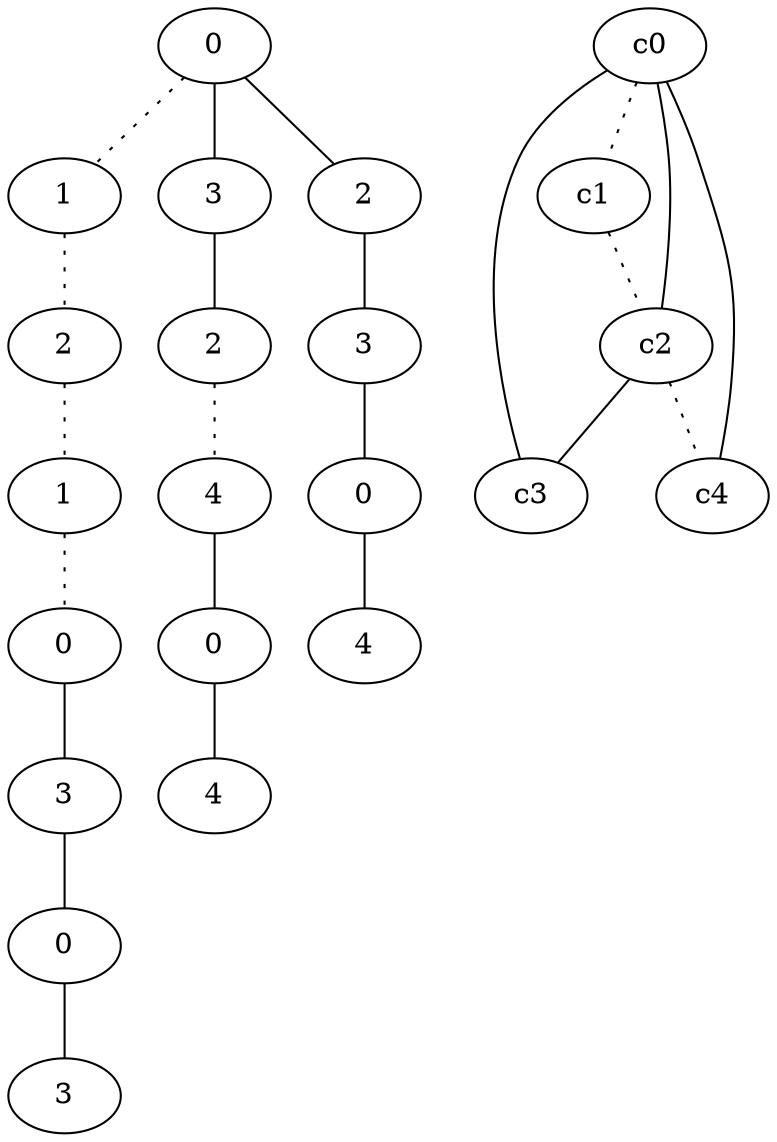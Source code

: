 graph {
a0[label=0];
a1[label=1];
a2[label=2];
a3[label=1];
a4[label=0];
a5[label=3];
a6[label=0];
a7[label=3];
a8[label=3];
a9[label=2];
a10[label=4];
a11[label=0];
a12[label=4];
a13[label=2];
a14[label=3];
a15[label=0];
a16[label=4];
a0 -- a1 [style=dotted];
a0 -- a8;
a0 -- a13;
a1 -- a2 [style=dotted];
a2 -- a3 [style=dotted];
a3 -- a4 [style=dotted];
a4 -- a5;
a5 -- a6;
a6 -- a7;
a8 -- a9;
a9 -- a10 [style=dotted];
a10 -- a11;
a11 -- a12;
a13 -- a14;
a14 -- a15;
a15 -- a16;
c0 -- c1 [style=dotted];
c0 -- c2;
c0 -- c3;
c0 -- c4;
c1 -- c2 [style=dotted];
c2 -- c3;
c2 -- c4 [style=dotted];
}
